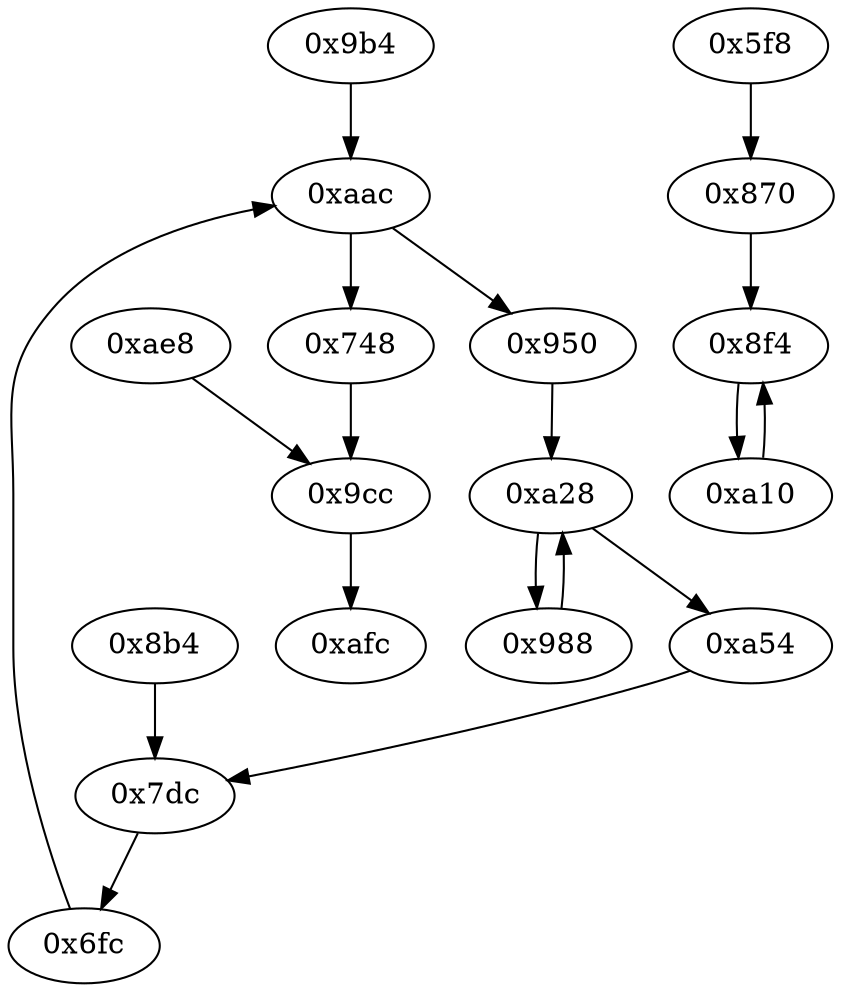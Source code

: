 strict digraph "" {
	"0xafc"	 [opcode="[u'mov', u'sub', u'pop']"];
	"0x6fc"	 [opcode="[u'ldr', u'str', u'ldr', u'str', u'ldr', u'b']"];
	"0xaac"	 [opcode="[u'ldr', u'str', u'ldr', u'str', u'ldr', u'str', u'ldr', u'ldr', u'ldrb', u'ldr', u'ldr', u'ldr']"];
	"0x6fc" -> "0xaac";
	"0x8f4"	 [opcode="[u'ldr', u'ldr', u'ldr', u'sub', u'mul', u'mvn', u'ldr', u'ldr', u'orr', u'mov', u'cmn', u'mov', u'cmp', u'mov', u'b']"];
	"0xa10"	 [opcode="[u'mov', u'mov', u'cmn', u'mov', u'mov', u'b']"];
	"0x8f4" -> "0xa10";
	"0xa28"	 [opcode="[u'ldr', u'str', u'ldr', u'str', u'ldr', u'ldr', u'ldrb', u'ldr', u'ldr', u'ldr', u'b']"];
	"0xa54"	 [opcode="[u'ldr', u'ldr', u'rsb', u'mvn', u'mul', u'eor', u'and', u'ldr', u'mov', u'mov', u'ldr', u'cmp', u'mov', u'cmp', u'mov', u'mov', \
u'cmp', u'mov', u'mov', u'teq', u'mov', u'b']"];
	"0xa28" -> "0xa54";
	"0x988"	 [opcode="[u'ldr', u'ldr', u'rsb', u'sub', u'rsb', u'str', u'ldr', u'add', u'str', u'ldr', u'b']"];
	"0xa28" -> "0x988";
	"0x9cc"	 [opcode="[u'ldr', u'ldr', u'bl', u'ldr', u'ldr', u'ldr', u'sub', u'mul', u'mvn', u'ldr', u'ldr', u'orr', u'mov', u'cmn', u'mov', u'cmp', \
u'mov']"];
	"0x9cc" -> "0xafc";
	"0x7dc"	 [opcode="[u'ldr', u'ldr', u'ldr', u'add', u'add', u'sub', u'str', u'ldr', u'ldr', u'rsb', u'mvn', u'mul', u'eor', u'and', u'ldr', u'ldr', \
u'mov', u'mov', u'cmp', u'mov', u'cmp', u'mov', u'mov', u'cmp', u'mov', u'mov', u'b']"];
	"0xa54" -> "0x7dc";
	"0x988" -> "0xa28";
	"0x870"	 [opcode="[u'ldrb', u'ldrb', u'mov', u'cmp', u'mov', u'cmp', u'mov', u'teq', u'mov', u'b']"];
	"0x870" -> "0x8f4";
	"0x9b4"	 [opcode="[u'mov', u'str', u'mov', u'str', u'ldr', u'b']"];
	"0x9b4" -> "0xaac";
	"0xae8"	 [opcode="[u'ldr', u'ldr', u'bl', u'mov', u'b']"];
	"0xae8" -> "0x9cc";
	"0x748"	 [opcode="[u'ldr', u'ldr', u'ldr', u'ldr', u'ldr', u'mov', u'add', u'cmp', u'sub', u'mov', u'sub', u'mul', u'mov', u'mvn', u'mvn', u'orr', \
u'cmn', u'mov', u'teq', u'mov', u'mov', u'cmn', u'mov', u'mov', u'cmp', u'mov', u'b']"];
	"0x748" -> "0x9cc";
	"0x8b4"	 [opcode="[u'ldr', u'ldr', u'ldr', u'ldr', u'ldr', u'ldr', u'ldr', u'mov', u'b']"];
	"0x8b4" -> "0x7dc";
	"0xaac" -> "0x748";
	"0x950"	 [opcode="[u'mov', u'str', u'ldr', u'str', u'ldr', u'b']"];
	"0xaac" -> "0x950";
	"0x950" -> "0xa28";
	"0xa10" -> "0x8f4";
	"0x7dc" -> "0x6fc";
	"0x5f8"	 [opcode="[u'push', u'add', u'sub', u'ldr', u'mvn', u'ldr', u'ldr', u'add', u'sub', u'sub', u'mul', u'mov', u'eor', u'tst', u'ldr', u'mov', \
u'mov', u'strb', u'add', u'str', u'ldr', u'cmp', u'mov', u'strb', u'ldr', u'ldr', u'str', u'ldr', u'ldr', u'ldr', u'ldr', u'ldr', \
u'ldr', u'ldr', u'str', u'ldr', u'add', u'str', u'ldr', u'add', u'str', u'str', u'str', u'str', u'str', u'b']"];
	"0x5f8" -> "0x870";
}

